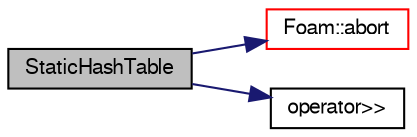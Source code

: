 digraph "StaticHashTable"
{
  bgcolor="transparent";
  edge [fontname="FreeSans",fontsize="10",labelfontname="FreeSans",labelfontsize="10"];
  node [fontname="FreeSans",fontsize="10",shape=record];
  rankdir="LR";
  Node46 [label="StaticHashTable",height=0.2,width=0.4,color="black", fillcolor="grey75", style="filled", fontcolor="black"];
  Node46 -> Node47 [color="midnightblue",fontsize="10",style="solid",fontname="FreeSans"];
  Node47 [label="Foam::abort",height=0.2,width=0.4,color="red",URL="$a21124.html#a447107a607d03e417307c203fa5fb44b"];
  Node46 -> Node90 [color="midnightblue",fontsize="10",style="solid",fontname="FreeSans"];
  Node90 [label="operator\>\>",height=0.2,width=0.4,color="black",URL="$a12539.html#aeb93aeb9c534efa7e76f731c6453da39"];
}
